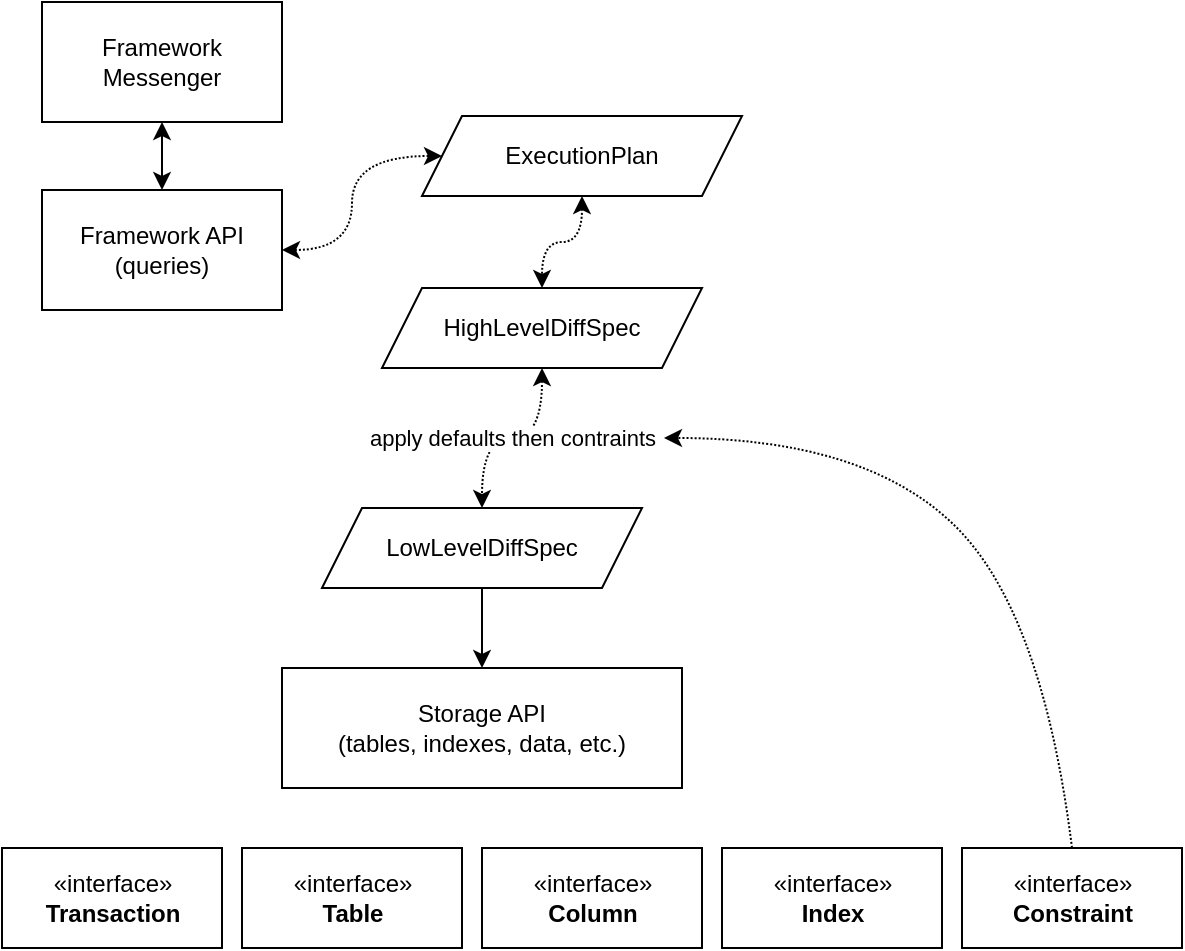 <mxfile version="15.8.6" type="device"><diagram id="ixj4y4hjwhb4YOG2y_js" name="Page-1"><mxGraphModel dx="868" dy="459" grid="1" gridSize="10" guides="1" tooltips="1" connect="1" arrows="1" fold="1" page="1" pageScale="1" pageWidth="850" pageHeight="1100" math="0" shadow="0"><root><mxCell id="0"/><mxCell id="1" parent="0"/><mxCell id="1le4CJm7EljkVnDH3UbC-10" value="" style="edgeStyle=orthogonalEdgeStyle;rounded=0;orthogonalLoop=1;jettySize=auto;html=1;startSize=6;strokeColor=default;startArrow=classic;startFill=1;" edge="1" parent="1" source="1le4CJm7EljkVnDH3UbC-4" target="1le4CJm7EljkVnDH3UbC-5"><mxGeometry relative="1" as="geometry"/></mxCell><mxCell id="1le4CJm7EljkVnDH3UbC-13" value="" style="edgeStyle=orthogonalEdgeStyle;rounded=0;orthogonalLoop=1;jettySize=auto;html=1;startArrow=classic;startFill=1;startSize=6;strokeColor=default;curved=1;dashed=1;dashPattern=1 1;" edge="1" parent="1" source="1le4CJm7EljkVnDH3UbC-4" target="1le4CJm7EljkVnDH3UbC-12"><mxGeometry relative="1" as="geometry"/></mxCell><mxCell id="1le4CJm7EljkVnDH3UbC-4" value="Framework API (queries)" style="rounded=0;whiteSpace=wrap;html=1;" vertex="1" parent="1"><mxGeometry x="110" y="211" width="120" height="60" as="geometry"/></mxCell><mxCell id="1le4CJm7EljkVnDH3UbC-5" value="Framework Messenger" style="rounded=0;whiteSpace=wrap;html=1;" vertex="1" parent="1"><mxGeometry x="110" y="117" width="120" height="60" as="geometry"/></mxCell><mxCell id="1le4CJm7EljkVnDH3UbC-15" value="" style="edgeStyle=orthogonalEdgeStyle;curved=1;rounded=0;orthogonalLoop=1;jettySize=auto;html=1;dashed=1;dashPattern=1 1;startArrow=classic;startFill=1;startSize=6;strokeColor=default;" edge="1" parent="1" source="1le4CJm7EljkVnDH3UbC-12" target="1le4CJm7EljkVnDH3UbC-14"><mxGeometry relative="1" as="geometry"/></mxCell><mxCell id="1le4CJm7EljkVnDH3UbC-12" value="ExecutionPlan" style="shape=parallelogram;perimeter=parallelogramPerimeter;whiteSpace=wrap;html=1;fixedSize=1;" vertex="1" parent="1"><mxGeometry x="300" y="174" width="160" height="40" as="geometry"/></mxCell><mxCell id="1le4CJm7EljkVnDH3UbC-17" value="apply defaults then contraints" style="edgeStyle=orthogonalEdgeStyle;curved=1;rounded=0;orthogonalLoop=1;jettySize=auto;html=1;dashed=1;dashPattern=1 1;startArrow=classic;startFill=1;startSize=6;strokeColor=default;" edge="1" parent="1" source="1le4CJm7EljkVnDH3UbC-14" target="1le4CJm7EljkVnDH3UbC-16"><mxGeometry relative="1" as="geometry"/></mxCell><mxCell id="1le4CJm7EljkVnDH3UbC-14" value="HighLevelDiffSpec" style="shape=parallelogram;perimeter=parallelogramPerimeter;whiteSpace=wrap;html=1;fixedSize=1;" vertex="1" parent="1"><mxGeometry x="280" y="260" width="160" height="40" as="geometry"/></mxCell><mxCell id="1le4CJm7EljkVnDH3UbC-20" value="" style="edgeStyle=orthogonalEdgeStyle;curved=1;rounded=0;orthogonalLoop=1;jettySize=auto;html=1;startArrow=none;startFill=0;startSize=6;strokeColor=default;" edge="1" parent="1" source="1le4CJm7EljkVnDH3UbC-16" target="1le4CJm7EljkVnDH3UbC-18"><mxGeometry relative="1" as="geometry"/></mxCell><mxCell id="1le4CJm7EljkVnDH3UbC-16" value="&lt;div&gt;LowLevelDiffSpec&lt;/div&gt;" style="shape=parallelogram;perimeter=parallelogramPerimeter;whiteSpace=wrap;html=1;fixedSize=1;" vertex="1" parent="1"><mxGeometry x="250" y="370" width="160" height="40" as="geometry"/></mxCell><mxCell id="1le4CJm7EljkVnDH3UbC-18" value="&lt;div&gt;Storage API&lt;/div&gt;&lt;div&gt;(tables, indexes, data, etc.)&lt;br&gt;&lt;/div&gt;" style="rounded=0;whiteSpace=wrap;html=1;" vertex="1" parent="1"><mxGeometry x="230" y="450" width="200" height="60" as="geometry"/></mxCell><mxCell id="1le4CJm7EljkVnDH3UbC-21" value="«interface»&lt;br&gt;&lt;b&gt;Transaction&lt;/b&gt;" style="html=1;" vertex="1" parent="1"><mxGeometry x="90" y="540" width="110" height="50" as="geometry"/></mxCell><mxCell id="1le4CJm7EljkVnDH3UbC-22" value="«interface»&lt;br&gt;&lt;b&gt;Table&lt;/b&gt;" style="html=1;" vertex="1" parent="1"><mxGeometry x="210" y="540" width="110" height="50" as="geometry"/></mxCell><mxCell id="1le4CJm7EljkVnDH3UbC-23" value="«interface»&lt;br&gt;&lt;b&gt;Column&lt;/b&gt;" style="html=1;" vertex="1" parent="1"><mxGeometry x="330" y="540" width="110" height="50" as="geometry"/></mxCell><mxCell id="1le4CJm7EljkVnDH3UbC-24" value="«interface»&lt;br&gt;&lt;b&gt;Index&lt;/b&gt;" style="html=1;" vertex="1" parent="1"><mxGeometry x="450" y="540" width="110" height="50" as="geometry"/></mxCell><mxCell id="1le4CJm7EljkVnDH3UbC-27" value="«interface»&lt;br&gt;&lt;b&gt;Constraint&lt;/b&gt;" style="html=1;" vertex="1" parent="1"><mxGeometry x="570" y="540" width="110" height="50" as="geometry"/></mxCell><mxCell id="1le4CJm7EljkVnDH3UbC-32" value="" style="curved=1;endArrow=classic;html=1;rounded=0;startSize=6;strokeColor=default;exitX=0.5;exitY=0;exitDx=0;exitDy=0;dashed=1;dashPattern=1 1;" edge="1" parent="1" source="1le4CJm7EljkVnDH3UbC-27"><mxGeometry width="50" height="50" relative="1" as="geometry"><mxPoint x="570" y="480" as="sourcePoint"/><mxPoint x="421" y="335" as="targetPoint"/><Array as="points"><mxPoint x="610" y="420"/><mxPoint x="520" y="335"/></Array></mxGeometry></mxCell></root></mxGraphModel></diagram></mxfile>